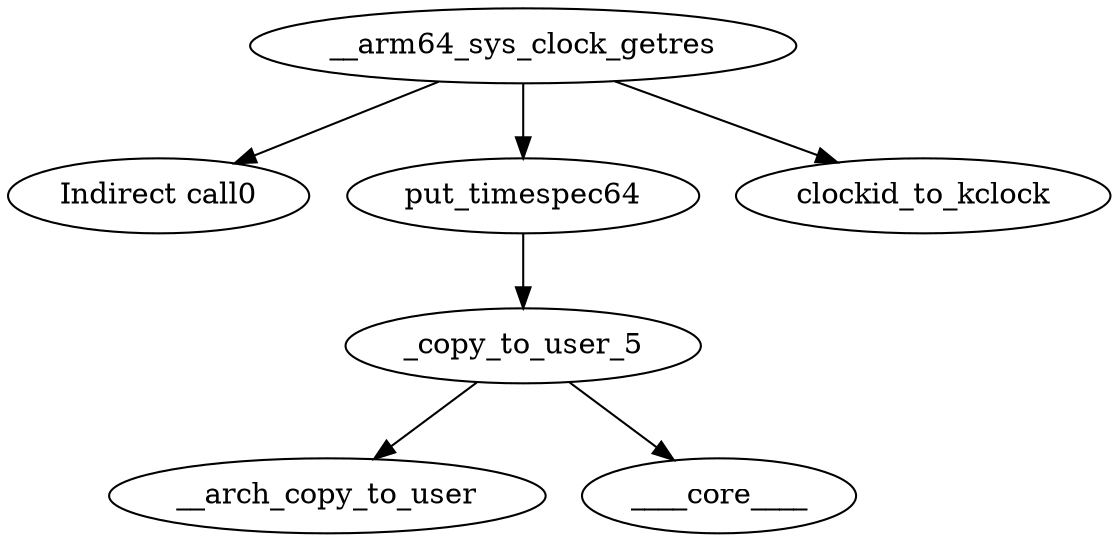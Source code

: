 digraph kerncollapsed {
    "__arm64_sys_clock_getres" [color="black"];
    "Indirect call0" [color="black"];
    "put_timespec64" [color="black"];
    "_copy_to_user_5" [color="black"];
    "__arch_copy_to_user" [color="black"];
    "clockid_to_kclock" [color="black"];
    "____core____" [color="kernel"];
    "__arm64_sys_clock_getres" -> "put_timespec64" [color="black"];
    "__arm64_sys_clock_getres" -> "clockid_to_kclock" [color="black"];
    "__arm64_sys_clock_getres" -> "Indirect call0" [color="black"];
    "put_timespec64" -> "_copy_to_user_5" [color="black"];
    "_copy_to_user_5" -> "____core____" [color="black"];
    "_copy_to_user_5" -> "__arch_copy_to_user" [color="black"];
}

